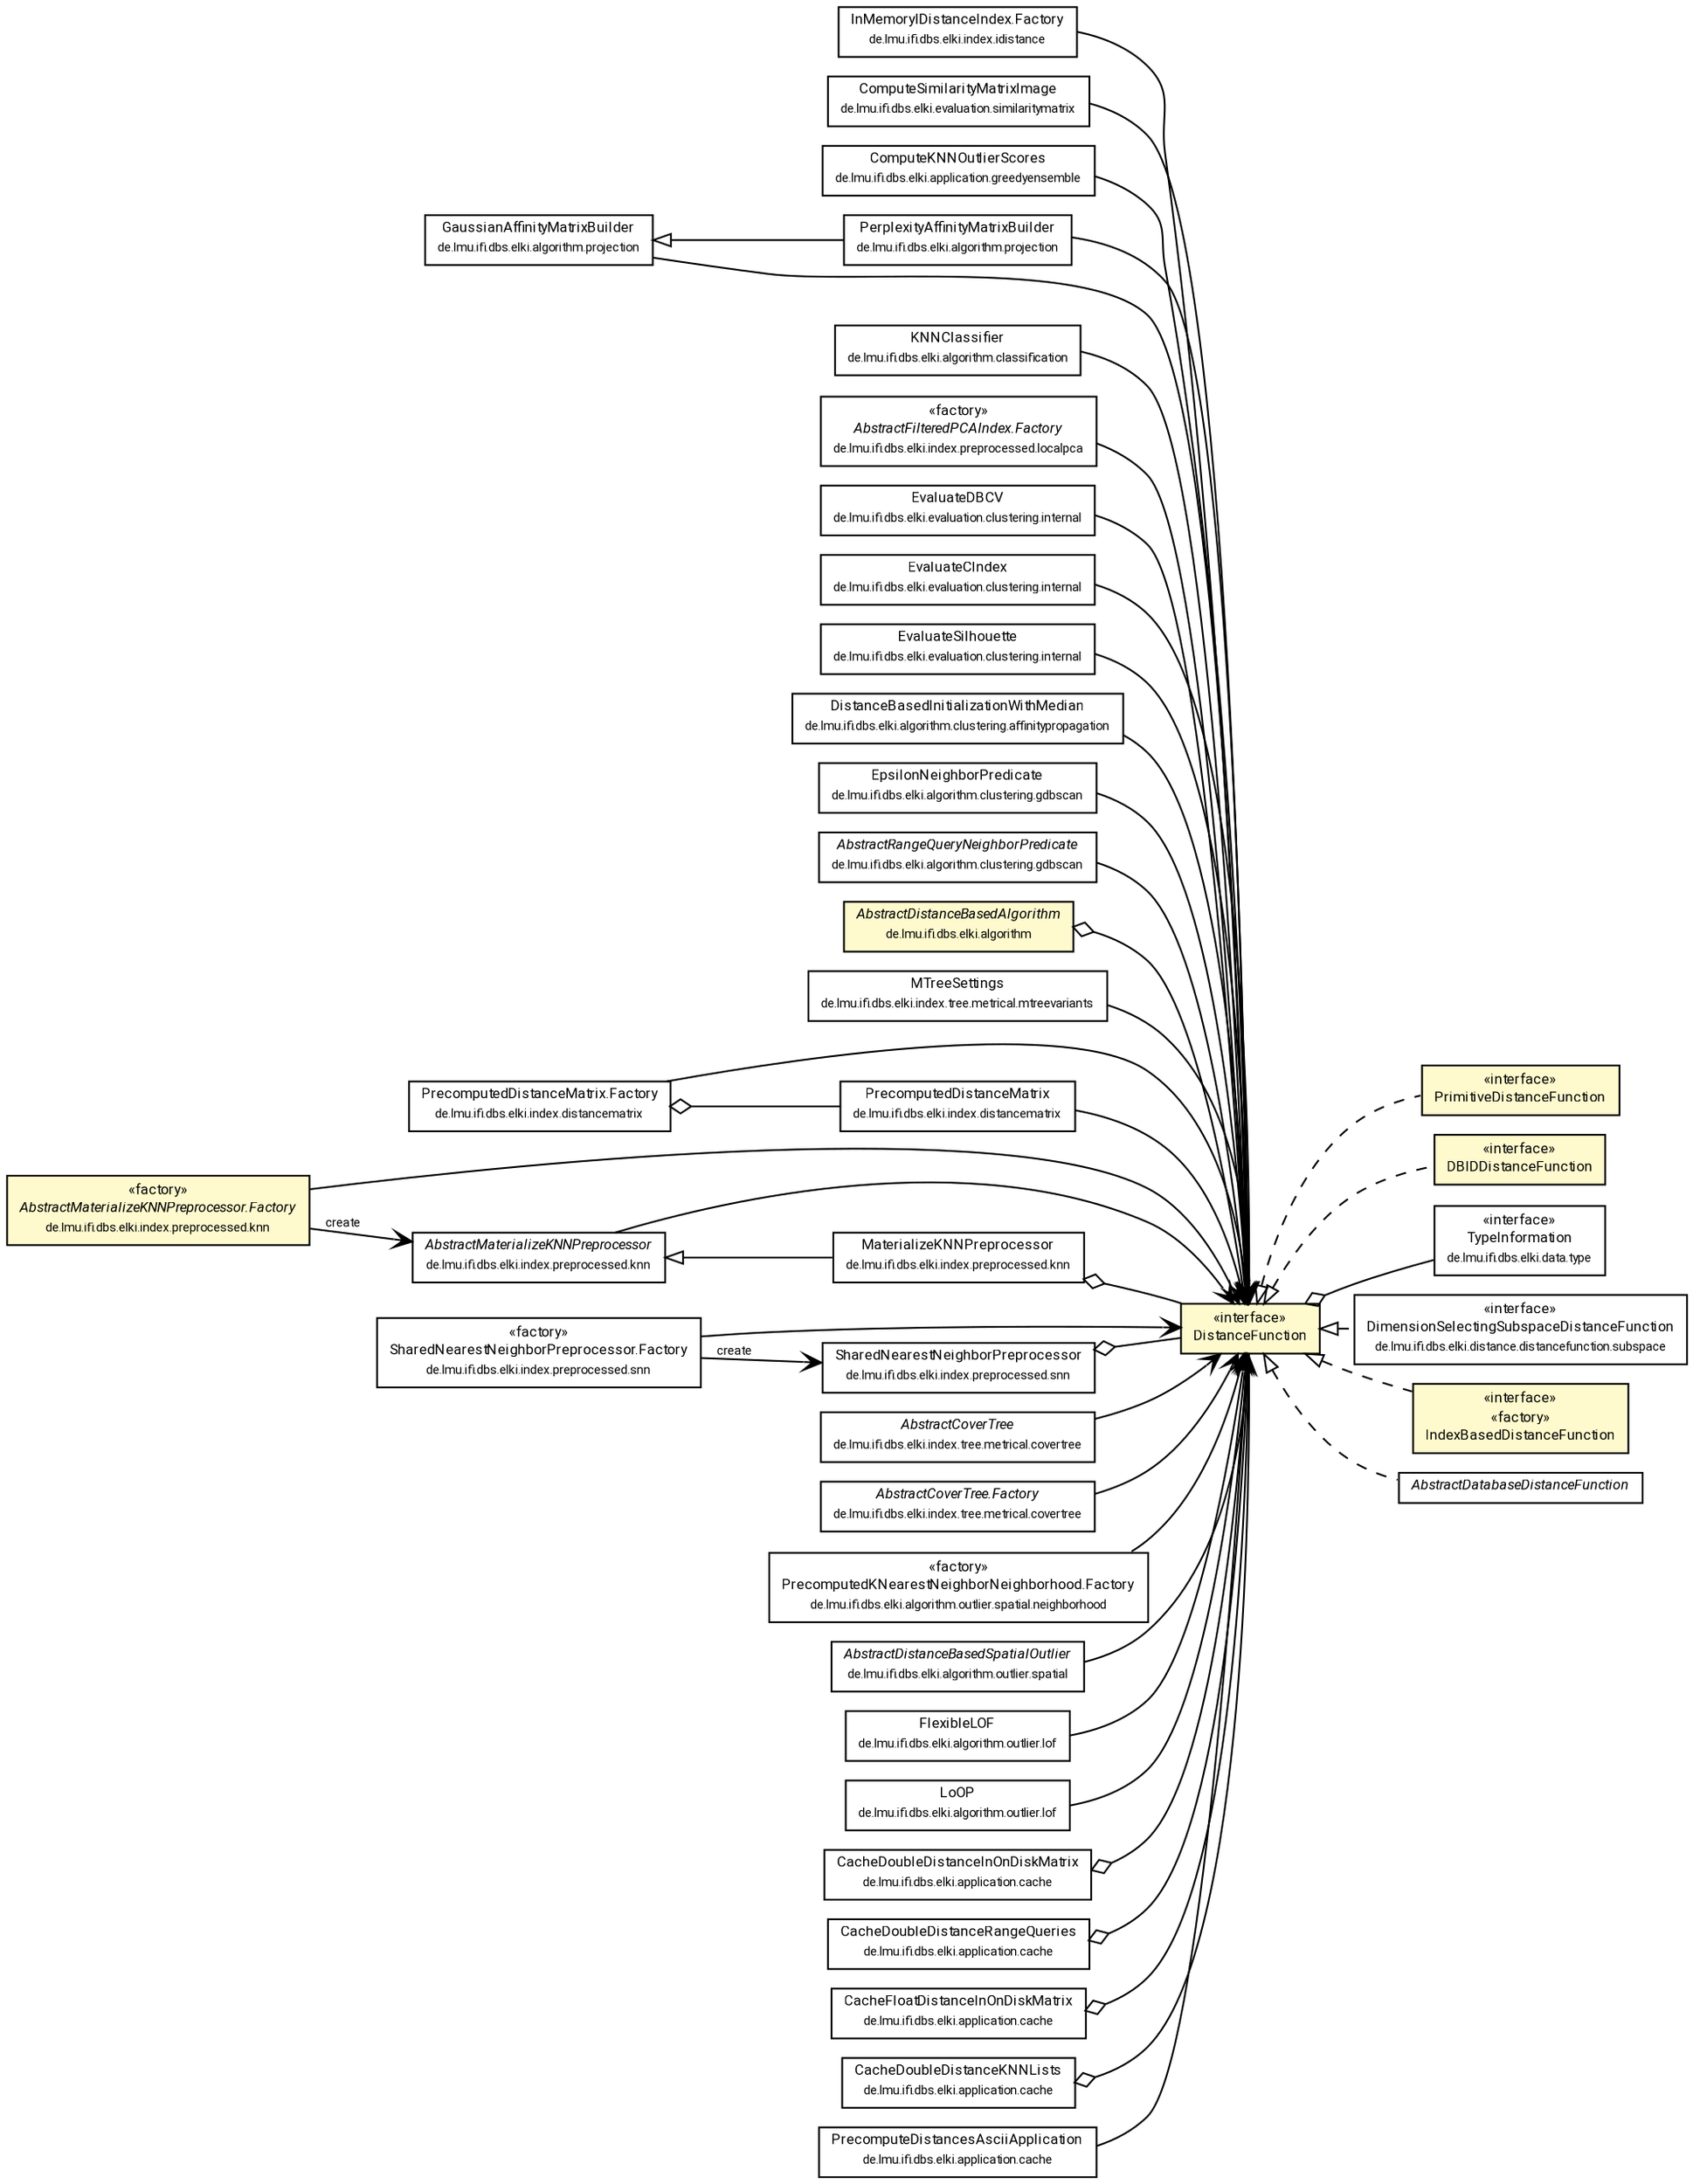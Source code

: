 #!/usr/local/bin/dot
#
# Class diagram 
# Generated by UMLGraph version R5_7_2-60-g0e99a6 (http://www.spinellis.gr/umlgraph/)
#

digraph G {
	graph [fontnames="svg"]
	edge [fontname="Roboto",fontsize=7,labelfontname="Roboto",labelfontsize=7,color="black"];
	node [fontname="Roboto",fontcolor="black",fontsize=8,shape=plaintext,margin=0,width=0,height=0];
	nodesep=0.15;
	ranksep=0.25;
	rankdir=LR;
	// de.lmu.ifi.dbs.elki.index.idistance.InMemoryIDistanceIndex.Factory<V>
	c3391646 [label=<<table title="de.lmu.ifi.dbs.elki.index.idistance.InMemoryIDistanceIndex.Factory" border="0" cellborder="1" cellspacing="0" cellpadding="2" href="../../index/idistance/InMemoryIDistanceIndex.Factory.html" target="_parent">
		<tr><td><table border="0" cellspacing="0" cellpadding="1">
		<tr><td align="center" balign="center"> <font face="Roboto">InMemoryIDistanceIndex.Factory</font> </td></tr>
		<tr><td align="center" balign="center"> <font face="Roboto" point-size="7.0">de.lmu.ifi.dbs.elki.index.idistance</font> </td></tr>
		</table></td></tr>
		</table>>, URL="../../index/idistance/InMemoryIDistanceIndex.Factory.html"];
	// de.lmu.ifi.dbs.elki.evaluation.similaritymatrix.ComputeSimilarityMatrixImage<O>
	c3391712 [label=<<table title="de.lmu.ifi.dbs.elki.evaluation.similaritymatrix.ComputeSimilarityMatrixImage" border="0" cellborder="1" cellspacing="0" cellpadding="2" href="../../evaluation/similaritymatrix/ComputeSimilarityMatrixImage.html" target="_parent">
		<tr><td><table border="0" cellspacing="0" cellpadding="1">
		<tr><td align="center" balign="center"> <font face="Roboto">ComputeSimilarityMatrixImage</font> </td></tr>
		<tr><td align="center" balign="center"> <font face="Roboto" point-size="7.0">de.lmu.ifi.dbs.elki.evaluation.similaritymatrix</font> </td></tr>
		</table></td></tr>
		</table>>, URL="../../evaluation/similaritymatrix/ComputeSimilarityMatrixImage.html"];
	// de.lmu.ifi.dbs.elki.application.greedyensemble.ComputeKNNOutlierScores<O extends de.lmu.ifi.dbs.elki.data.NumberVector>
	c3391726 [label=<<table title="de.lmu.ifi.dbs.elki.application.greedyensemble.ComputeKNNOutlierScores" border="0" cellborder="1" cellspacing="0" cellpadding="2" href="../../application/greedyensemble/ComputeKNNOutlierScores.html" target="_parent">
		<tr><td><table border="0" cellspacing="0" cellpadding="1">
		<tr><td align="center" balign="center"> <font face="Roboto">ComputeKNNOutlierScores</font> </td></tr>
		<tr><td align="center" balign="center"> <font face="Roboto" point-size="7.0">de.lmu.ifi.dbs.elki.application.greedyensemble</font> </td></tr>
		</table></td></tr>
		</table>>, URL="../../application/greedyensemble/ComputeKNNOutlierScores.html"];
	// de.lmu.ifi.dbs.elki.algorithm.projection.GaussianAffinityMatrixBuilder<O>
	c3391740 [label=<<table title="de.lmu.ifi.dbs.elki.algorithm.projection.GaussianAffinityMatrixBuilder" border="0" cellborder="1" cellspacing="0" cellpadding="2" href="../../algorithm/projection/GaussianAffinityMatrixBuilder.html" target="_parent">
		<tr><td><table border="0" cellspacing="0" cellpadding="1">
		<tr><td align="center" balign="center"> <font face="Roboto">GaussianAffinityMatrixBuilder</font> </td></tr>
		<tr><td align="center" balign="center"> <font face="Roboto" point-size="7.0">de.lmu.ifi.dbs.elki.algorithm.projection</font> </td></tr>
		</table></td></tr>
		</table>>, URL="../../algorithm/projection/GaussianAffinityMatrixBuilder.html"];
	// de.lmu.ifi.dbs.elki.algorithm.projection.PerplexityAffinityMatrixBuilder<O>
	c3391747 [label=<<table title="de.lmu.ifi.dbs.elki.algorithm.projection.PerplexityAffinityMatrixBuilder" border="0" cellborder="1" cellspacing="0" cellpadding="2" href="../../algorithm/projection/PerplexityAffinityMatrixBuilder.html" target="_parent">
		<tr><td><table border="0" cellspacing="0" cellpadding="1">
		<tr><td align="center" balign="center"> <font face="Roboto">PerplexityAffinityMatrixBuilder</font> </td></tr>
		<tr><td align="center" balign="center"> <font face="Roboto" point-size="7.0">de.lmu.ifi.dbs.elki.algorithm.projection</font> </td></tr>
		</table></td></tr>
		</table>>, URL="../../algorithm/projection/PerplexityAffinityMatrixBuilder.html"];
	// de.lmu.ifi.dbs.elki.algorithm.classification.KNNClassifier<O>
	c3392138 [label=<<table title="de.lmu.ifi.dbs.elki.algorithm.classification.KNNClassifier" border="0" cellborder="1" cellspacing="0" cellpadding="2" href="../../algorithm/classification/KNNClassifier.html" target="_parent">
		<tr><td><table border="0" cellspacing="0" cellpadding="1">
		<tr><td align="center" balign="center"> <font face="Roboto">KNNClassifier</font> </td></tr>
		<tr><td align="center" balign="center"> <font face="Roboto" point-size="7.0">de.lmu.ifi.dbs.elki.algorithm.classification</font> </td></tr>
		</table></td></tr>
		</table>>, URL="../../algorithm/classification/KNNClassifier.html"];
	// de.lmu.ifi.dbs.elki.index.preprocessed.localpca.AbstractFilteredPCAIndex.Factory<NV extends de.lmu.ifi.dbs.elki.data.NumberVector>
	c3392143 [label=<<table title="de.lmu.ifi.dbs.elki.index.preprocessed.localpca.AbstractFilteredPCAIndex.Factory" border="0" cellborder="1" cellspacing="0" cellpadding="2" href="../../index/preprocessed/localpca/AbstractFilteredPCAIndex.Factory.html" target="_parent">
		<tr><td><table border="0" cellspacing="0" cellpadding="1">
		<tr><td align="center" balign="center"> &#171;factory&#187; </td></tr>
		<tr><td align="center" balign="center"> <font face="Roboto"><i>AbstractFilteredPCAIndex.Factory</i></font> </td></tr>
		<tr><td align="center" balign="center"> <font face="Roboto" point-size="7.0">de.lmu.ifi.dbs.elki.index.preprocessed.localpca</font> </td></tr>
		</table></td></tr>
		</table>>, URL="../../index/preprocessed/localpca/AbstractFilteredPCAIndex.Factory.html"];
	// de.lmu.ifi.dbs.elki.evaluation.clustering.internal.EvaluateDBCV<O>
	c3392188 [label=<<table title="de.lmu.ifi.dbs.elki.evaluation.clustering.internal.EvaluateDBCV" border="0" cellborder="1" cellspacing="0" cellpadding="2" href="../../evaluation/clustering/internal/EvaluateDBCV.html" target="_parent">
		<tr><td><table border="0" cellspacing="0" cellpadding="1">
		<tr><td align="center" balign="center"> <font face="Roboto">EvaluateDBCV</font> </td></tr>
		<tr><td align="center" balign="center"> <font face="Roboto" point-size="7.0">de.lmu.ifi.dbs.elki.evaluation.clustering.internal</font> </td></tr>
		</table></td></tr>
		</table>>, URL="../../evaluation/clustering/internal/EvaluateDBCV.html"];
	// de.lmu.ifi.dbs.elki.evaluation.clustering.internal.EvaluateCIndex<O>
	c3392192 [label=<<table title="de.lmu.ifi.dbs.elki.evaluation.clustering.internal.EvaluateCIndex" border="0" cellborder="1" cellspacing="0" cellpadding="2" href="../../evaluation/clustering/internal/EvaluateCIndex.html" target="_parent">
		<tr><td><table border="0" cellspacing="0" cellpadding="1">
		<tr><td align="center" balign="center"> <font face="Roboto">EvaluateCIndex</font> </td></tr>
		<tr><td align="center" balign="center"> <font face="Roboto" point-size="7.0">de.lmu.ifi.dbs.elki.evaluation.clustering.internal</font> </td></tr>
		</table></td></tr>
		</table>>, URL="../../evaluation/clustering/internal/EvaluateCIndex.html"];
	// de.lmu.ifi.dbs.elki.evaluation.clustering.internal.EvaluateSilhouette<O>
	c3392201 [label=<<table title="de.lmu.ifi.dbs.elki.evaluation.clustering.internal.EvaluateSilhouette" border="0" cellborder="1" cellspacing="0" cellpadding="2" href="../../evaluation/clustering/internal/EvaluateSilhouette.html" target="_parent">
		<tr><td><table border="0" cellspacing="0" cellpadding="1">
		<tr><td align="center" balign="center"> <font face="Roboto">EvaluateSilhouette</font> </td></tr>
		<tr><td align="center" balign="center"> <font face="Roboto" point-size="7.0">de.lmu.ifi.dbs.elki.evaluation.clustering.internal</font> </td></tr>
		</table></td></tr>
		</table>>, URL="../../evaluation/clustering/internal/EvaluateSilhouette.html"];
	// de.lmu.ifi.dbs.elki.algorithm.clustering.affinitypropagation.DistanceBasedInitializationWithMedian<O>
	c3392260 [label=<<table title="de.lmu.ifi.dbs.elki.algorithm.clustering.affinitypropagation.DistanceBasedInitializationWithMedian" border="0" cellborder="1" cellspacing="0" cellpadding="2" href="../../algorithm/clustering/affinitypropagation/DistanceBasedInitializationWithMedian.html" target="_parent">
		<tr><td><table border="0" cellspacing="0" cellpadding="1">
		<tr><td align="center" balign="center"> <font face="Roboto">DistanceBasedInitializationWithMedian</font> </td></tr>
		<tr><td align="center" balign="center"> <font face="Roboto" point-size="7.0">de.lmu.ifi.dbs.elki.algorithm.clustering.affinitypropagation</font> </td></tr>
		</table></td></tr>
		</table>>, URL="../../algorithm/clustering/affinitypropagation/DistanceBasedInitializationWithMedian.html"];
	// de.lmu.ifi.dbs.elki.algorithm.clustering.gdbscan.EpsilonNeighborPredicate<O>
	c3392573 [label=<<table title="de.lmu.ifi.dbs.elki.algorithm.clustering.gdbscan.EpsilonNeighborPredicate" border="0" cellborder="1" cellspacing="0" cellpadding="2" href="../../algorithm/clustering/gdbscan/EpsilonNeighborPredicate.html" target="_parent">
		<tr><td><table border="0" cellspacing="0" cellpadding="1">
		<tr><td align="center" balign="center"> <font face="Roboto">EpsilonNeighborPredicate</font> </td></tr>
		<tr><td align="center" balign="center"> <font face="Roboto" point-size="7.0">de.lmu.ifi.dbs.elki.algorithm.clustering.gdbscan</font> </td></tr>
		</table></td></tr>
		</table>>, URL="../../algorithm/clustering/gdbscan/EpsilonNeighborPredicate.html"];
	// de.lmu.ifi.dbs.elki.algorithm.clustering.gdbscan.AbstractRangeQueryNeighborPredicate<O, M, N>
	c3392614 [label=<<table title="de.lmu.ifi.dbs.elki.algorithm.clustering.gdbscan.AbstractRangeQueryNeighborPredicate" border="0" cellborder="1" cellspacing="0" cellpadding="2" href="../../algorithm/clustering/gdbscan/AbstractRangeQueryNeighborPredicate.html" target="_parent">
		<tr><td><table border="0" cellspacing="0" cellpadding="1">
		<tr><td align="center" balign="center"> <font face="Roboto"><i>AbstractRangeQueryNeighborPredicate</i></font> </td></tr>
		<tr><td align="center" balign="center"> <font face="Roboto" point-size="7.0">de.lmu.ifi.dbs.elki.algorithm.clustering.gdbscan</font> </td></tr>
		</table></td></tr>
		</table>>, URL="../../algorithm/clustering/gdbscan/AbstractRangeQueryNeighborPredicate.html"];
	// de.lmu.ifi.dbs.elki.algorithm.AbstractDistanceBasedAlgorithm<O, R extends de.lmu.ifi.dbs.elki.result.Result>
	c3392727 [label=<<table title="de.lmu.ifi.dbs.elki.algorithm.AbstractDistanceBasedAlgorithm" border="0" cellborder="1" cellspacing="0" cellpadding="2" bgcolor="LemonChiffon" href="../../algorithm/AbstractDistanceBasedAlgorithm.html" target="_parent">
		<tr><td><table border="0" cellspacing="0" cellpadding="1">
		<tr><td align="center" balign="center"> <font face="Roboto"><i>AbstractDistanceBasedAlgorithm</i></font> </td></tr>
		<tr><td align="center" balign="center"> <font face="Roboto" point-size="7.0">de.lmu.ifi.dbs.elki.algorithm</font> </td></tr>
		</table></td></tr>
		</table>>, URL="../../algorithm/AbstractDistanceBasedAlgorithm.html"];
	// de.lmu.ifi.dbs.elki.distance.distancefunction.DistanceFunction<O>
	c3392740 [label=<<table title="de.lmu.ifi.dbs.elki.distance.distancefunction.DistanceFunction" border="0" cellborder="1" cellspacing="0" cellpadding="2" bgcolor="lemonChiffon" href="DistanceFunction.html" target="_parent">
		<tr><td><table border="0" cellspacing="0" cellpadding="1">
		<tr><td align="center" balign="center"> &#171;interface&#187; </td></tr>
		<tr><td align="center" balign="center"> <font face="Roboto">DistanceFunction</font> </td></tr>
		</table></td></tr>
		</table>>, URL="DistanceFunction.html"];
	// de.lmu.ifi.dbs.elki.distance.distancefunction.PrimitiveDistanceFunction<O>
	c3392741 [label=<<table title="de.lmu.ifi.dbs.elki.distance.distancefunction.PrimitiveDistanceFunction" border="0" cellborder="1" cellspacing="0" cellpadding="2" bgcolor="LemonChiffon" href="PrimitiveDistanceFunction.html" target="_parent">
		<tr><td><table border="0" cellspacing="0" cellpadding="1">
		<tr><td align="center" balign="center"> &#171;interface&#187; </td></tr>
		<tr><td align="center" balign="center"> <font face="Roboto">PrimitiveDistanceFunction</font> </td></tr>
		</table></td></tr>
		</table>>, URL="PrimitiveDistanceFunction.html"];
	// de.lmu.ifi.dbs.elki.distance.distancefunction.DBIDDistanceFunction
	c3392744 [label=<<table title="de.lmu.ifi.dbs.elki.distance.distancefunction.DBIDDistanceFunction" border="0" cellborder="1" cellspacing="0" cellpadding="2" bgcolor="LemonChiffon" href="DBIDDistanceFunction.html" target="_parent">
		<tr><td><table border="0" cellspacing="0" cellpadding="1">
		<tr><td align="center" balign="center"> &#171;interface&#187; </td></tr>
		<tr><td align="center" balign="center"> <font face="Roboto">DBIDDistanceFunction</font> </td></tr>
		</table></td></tr>
		</table>>, URL="DBIDDistanceFunction.html"];
	// de.lmu.ifi.dbs.elki.data.type.TypeInformation
	c3392800 [label=<<table title="de.lmu.ifi.dbs.elki.data.type.TypeInformation" border="0" cellborder="1" cellspacing="0" cellpadding="2" href="../../data/type/TypeInformation.html" target="_parent">
		<tr><td><table border="0" cellspacing="0" cellpadding="1">
		<tr><td align="center" balign="center"> &#171;interface&#187; </td></tr>
		<tr><td align="center" balign="center"> <font face="Roboto">TypeInformation</font> </td></tr>
		<tr><td align="center" balign="center"> <font face="Roboto" point-size="7.0">de.lmu.ifi.dbs.elki.data.type</font> </td></tr>
		</table></td></tr>
		</table>>, URL="../../data/type/TypeInformation.html"];
	// de.lmu.ifi.dbs.elki.distance.distancefunction.subspace.DimensionSelectingSubspaceDistanceFunction<O>
	c3393154 [label=<<table title="de.lmu.ifi.dbs.elki.distance.distancefunction.subspace.DimensionSelectingSubspaceDistanceFunction" border="0" cellborder="1" cellspacing="0" cellpadding="2" href="subspace/DimensionSelectingSubspaceDistanceFunction.html" target="_parent">
		<tr><td><table border="0" cellspacing="0" cellpadding="1">
		<tr><td align="center" balign="center"> &#171;interface&#187; </td></tr>
		<tr><td align="center" balign="center"> <font face="Roboto">DimensionSelectingSubspaceDistanceFunction</font> </td></tr>
		<tr><td align="center" balign="center"> <font face="Roboto" point-size="7.0">de.lmu.ifi.dbs.elki.distance.distancefunction.subspace</font> </td></tr>
		</table></td></tr>
		</table>>, URL="subspace/DimensionSelectingSubspaceDistanceFunction.html"];
	// de.lmu.ifi.dbs.elki.distance.distancefunction.IndexBasedDistanceFunction<O>
	c3393801 [label=<<table title="de.lmu.ifi.dbs.elki.distance.distancefunction.IndexBasedDistanceFunction" border="0" cellborder="1" cellspacing="0" cellpadding="2" bgcolor="LemonChiffon" href="IndexBasedDistanceFunction.html" target="_parent">
		<tr><td><table border="0" cellspacing="0" cellpadding="1">
		<tr><td align="center" balign="center"> &#171;interface&#187; </td></tr>
		<tr><td align="center" balign="center"> &#171;factory&#187; </td></tr>
		<tr><td align="center" balign="center"> <font face="Roboto">IndexBasedDistanceFunction</font> </td></tr>
		</table></td></tr>
		</table>>, URL="IndexBasedDistanceFunction.html"];
	// de.lmu.ifi.dbs.elki.distance.distancefunction.AbstractDatabaseDistanceFunction<O>
	c3393806 [label=<<table title="de.lmu.ifi.dbs.elki.distance.distancefunction.AbstractDatabaseDistanceFunction" border="0" cellborder="1" cellspacing="0" cellpadding="2" href="AbstractDatabaseDistanceFunction.html" target="_parent">
		<tr><td><table border="0" cellspacing="0" cellpadding="1">
		<tr><td align="center" balign="center"> <font face="Roboto"><i>AbstractDatabaseDistanceFunction</i></font> </td></tr>
		</table></td></tr>
		</table>>, URL="AbstractDatabaseDistanceFunction.html"];
	// de.lmu.ifi.dbs.elki.index.tree.metrical.mtreevariants.MTreeSettings<O, N extends de.lmu.ifi.dbs.elki.index.tree.metrical.mtreevariants.AbstractMTreeNode<O, N, E>, E extends de.lmu.ifi.dbs.elki.index.tree.metrical.mtreevariants.MTreeEntry>
	c3394082 [label=<<table title="de.lmu.ifi.dbs.elki.index.tree.metrical.mtreevariants.MTreeSettings" border="0" cellborder="1" cellspacing="0" cellpadding="2" href="../../index/tree/metrical/mtreevariants/MTreeSettings.html" target="_parent">
		<tr><td><table border="0" cellspacing="0" cellpadding="1">
		<tr><td align="center" balign="center"> <font face="Roboto">MTreeSettings</font> </td></tr>
		<tr><td align="center" balign="center"> <font face="Roboto" point-size="7.0">de.lmu.ifi.dbs.elki.index.tree.metrical.mtreevariants</font> </td></tr>
		</table></td></tr>
		</table>>, URL="../../index/tree/metrical/mtreevariants/MTreeSettings.html"];
	// de.lmu.ifi.dbs.elki.index.distancematrix.PrecomputedDistanceMatrix<O>
	c3394086 [label=<<table title="de.lmu.ifi.dbs.elki.index.distancematrix.PrecomputedDistanceMatrix" border="0" cellborder="1" cellspacing="0" cellpadding="2" href="../../index/distancematrix/PrecomputedDistanceMatrix.html" target="_parent">
		<tr><td><table border="0" cellspacing="0" cellpadding="1">
		<tr><td align="center" balign="center"> <font face="Roboto">PrecomputedDistanceMatrix</font> </td></tr>
		<tr><td align="center" balign="center"> <font face="Roboto" point-size="7.0">de.lmu.ifi.dbs.elki.index.distancematrix</font> </td></tr>
		</table></td></tr>
		</table>>, URL="../../index/distancematrix/PrecomputedDistanceMatrix.html"];
	// de.lmu.ifi.dbs.elki.index.distancematrix.PrecomputedDistanceMatrix.Factory<O>
	c3394090 [label=<<table title="de.lmu.ifi.dbs.elki.index.distancematrix.PrecomputedDistanceMatrix.Factory" border="0" cellborder="1" cellspacing="0" cellpadding="2" href="../../index/distancematrix/PrecomputedDistanceMatrix.Factory.html" target="_parent">
		<tr><td><table border="0" cellspacing="0" cellpadding="1">
		<tr><td align="center" balign="center"> <font face="Roboto">PrecomputedDistanceMatrix.Factory</font> </td></tr>
		<tr><td align="center" balign="center"> <font face="Roboto" point-size="7.0">de.lmu.ifi.dbs.elki.index.distancematrix</font> </td></tr>
		</table></td></tr>
		</table>>, URL="../../index/distancematrix/PrecomputedDistanceMatrix.Factory.html"];
	// de.lmu.ifi.dbs.elki.index.preprocessed.knn.MaterializeKNNPreprocessor<O>
	c3394104 [label=<<table title="de.lmu.ifi.dbs.elki.index.preprocessed.knn.MaterializeKNNPreprocessor" border="0" cellborder="1" cellspacing="0" cellpadding="2" href="../../index/preprocessed/knn/MaterializeKNNPreprocessor.html" target="_parent">
		<tr><td><table border="0" cellspacing="0" cellpadding="1">
		<tr><td align="center" balign="center"> <font face="Roboto">MaterializeKNNPreprocessor</font> </td></tr>
		<tr><td align="center" balign="center"> <font face="Roboto" point-size="7.0">de.lmu.ifi.dbs.elki.index.preprocessed.knn</font> </td></tr>
		</table></td></tr>
		</table>>, URL="../../index/preprocessed/knn/MaterializeKNNPreprocessor.html"];
	// de.lmu.ifi.dbs.elki.index.preprocessed.knn.AbstractMaterializeKNNPreprocessor<O>
	c3394122 [label=<<table title="de.lmu.ifi.dbs.elki.index.preprocessed.knn.AbstractMaterializeKNNPreprocessor" border="0" cellborder="1" cellspacing="0" cellpadding="2" href="../../index/preprocessed/knn/AbstractMaterializeKNNPreprocessor.html" target="_parent">
		<tr><td><table border="0" cellspacing="0" cellpadding="1">
		<tr><td align="center" balign="center"> <font face="Roboto"><i>AbstractMaterializeKNNPreprocessor</i></font> </td></tr>
		<tr><td align="center" balign="center"> <font face="Roboto" point-size="7.0">de.lmu.ifi.dbs.elki.index.preprocessed.knn</font> </td></tr>
		</table></td></tr>
		</table>>, URL="../../index/preprocessed/knn/AbstractMaterializeKNNPreprocessor.html"];
	// de.lmu.ifi.dbs.elki.index.preprocessed.knn.AbstractMaterializeKNNPreprocessor.Factory<O>
	c3394123 [label=<<table title="de.lmu.ifi.dbs.elki.index.preprocessed.knn.AbstractMaterializeKNNPreprocessor.Factory" border="0" cellborder="1" cellspacing="0" cellpadding="2" bgcolor="LemonChiffon" href="../../index/preprocessed/knn/AbstractMaterializeKNNPreprocessor.Factory.html" target="_parent">
		<tr><td><table border="0" cellspacing="0" cellpadding="1">
		<tr><td align="center" balign="center"> &#171;factory&#187; </td></tr>
		<tr><td align="center" balign="center"> <font face="Roboto"><i>AbstractMaterializeKNNPreprocessor.Factory</i></font> </td></tr>
		<tr><td align="center" balign="center"> <font face="Roboto" point-size="7.0">de.lmu.ifi.dbs.elki.index.preprocessed.knn</font> </td></tr>
		</table></td></tr>
		</table>>, URL="../../index/preprocessed/knn/AbstractMaterializeKNNPreprocessor.Factory.html"];
	// de.lmu.ifi.dbs.elki.index.preprocessed.snn.SharedNearestNeighborPreprocessor<O>
	c3394127 [label=<<table title="de.lmu.ifi.dbs.elki.index.preprocessed.snn.SharedNearestNeighborPreprocessor" border="0" cellborder="1" cellspacing="0" cellpadding="2" href="../../index/preprocessed/snn/SharedNearestNeighborPreprocessor.html" target="_parent">
		<tr><td><table border="0" cellspacing="0" cellpadding="1">
		<tr><td align="center" balign="center"> <font face="Roboto">SharedNearestNeighborPreprocessor</font> </td></tr>
		<tr><td align="center" balign="center"> <font face="Roboto" point-size="7.0">de.lmu.ifi.dbs.elki.index.preprocessed.snn</font> </td></tr>
		</table></td></tr>
		</table>>, URL="../../index/preprocessed/snn/SharedNearestNeighborPreprocessor.html"];
	// de.lmu.ifi.dbs.elki.index.preprocessed.snn.SharedNearestNeighborPreprocessor.Factory<O>
	c3394128 [label=<<table title="de.lmu.ifi.dbs.elki.index.preprocessed.snn.SharedNearestNeighborPreprocessor.Factory" border="0" cellborder="1" cellspacing="0" cellpadding="2" href="../../index/preprocessed/snn/SharedNearestNeighborPreprocessor.Factory.html" target="_parent">
		<tr><td><table border="0" cellspacing="0" cellpadding="1">
		<tr><td align="center" balign="center"> &#171;factory&#187; </td></tr>
		<tr><td align="center" balign="center"> <font face="Roboto">SharedNearestNeighborPreprocessor.Factory</font> </td></tr>
		<tr><td align="center" balign="center"> <font face="Roboto" point-size="7.0">de.lmu.ifi.dbs.elki.index.preprocessed.snn</font> </td></tr>
		</table></td></tr>
		</table>>, URL="../../index/preprocessed/snn/SharedNearestNeighborPreprocessor.Factory.html"];
	// de.lmu.ifi.dbs.elki.index.tree.metrical.covertree.AbstractCoverTree<O>
	c3394283 [label=<<table title="de.lmu.ifi.dbs.elki.index.tree.metrical.covertree.AbstractCoverTree" border="0" cellborder="1" cellspacing="0" cellpadding="2" href="../../index/tree/metrical/covertree/AbstractCoverTree.html" target="_parent">
		<tr><td><table border="0" cellspacing="0" cellpadding="1">
		<tr><td align="center" balign="center"> <font face="Roboto"><i>AbstractCoverTree</i></font> </td></tr>
		<tr><td align="center" balign="center"> <font face="Roboto" point-size="7.0">de.lmu.ifi.dbs.elki.index.tree.metrical.covertree</font> </td></tr>
		</table></td></tr>
		</table>>, URL="../../index/tree/metrical/covertree/AbstractCoverTree.html"];
	// de.lmu.ifi.dbs.elki.index.tree.metrical.covertree.AbstractCoverTree.Factory<O>
	c3394284 [label=<<table title="de.lmu.ifi.dbs.elki.index.tree.metrical.covertree.AbstractCoverTree.Factory" border="0" cellborder="1" cellspacing="0" cellpadding="2" href="../../index/tree/metrical/covertree/AbstractCoverTree.Factory.html" target="_parent">
		<tr><td><table border="0" cellspacing="0" cellpadding="1">
		<tr><td align="center" balign="center"> <font face="Roboto"><i>AbstractCoverTree.Factory</i></font> </td></tr>
		<tr><td align="center" balign="center"> <font face="Roboto" point-size="7.0">de.lmu.ifi.dbs.elki.index.tree.metrical.covertree</font> </td></tr>
		</table></td></tr>
		</table>>, URL="../../index/tree/metrical/covertree/AbstractCoverTree.Factory.html"];
	// de.lmu.ifi.dbs.elki.algorithm.outlier.spatial.neighborhood.PrecomputedKNearestNeighborNeighborhood.Factory<O>
	c3394568 [label=<<table title="de.lmu.ifi.dbs.elki.algorithm.outlier.spatial.neighborhood.PrecomputedKNearestNeighborNeighborhood.Factory" border="0" cellborder="1" cellspacing="0" cellpadding="2" href="../../algorithm/outlier/spatial/neighborhood/PrecomputedKNearestNeighborNeighborhood.Factory.html" target="_parent">
		<tr><td><table border="0" cellspacing="0" cellpadding="1">
		<tr><td align="center" balign="center"> &#171;factory&#187; </td></tr>
		<tr><td align="center" balign="center"> <font face="Roboto">PrecomputedKNearestNeighborNeighborhood.Factory</font> </td></tr>
		<tr><td align="center" balign="center"> <font face="Roboto" point-size="7.0">de.lmu.ifi.dbs.elki.algorithm.outlier.spatial.neighborhood</font> </td></tr>
		</table></td></tr>
		</table>>, URL="../../algorithm/outlier/spatial/neighborhood/PrecomputedKNearestNeighborNeighborhood.Factory.html"];
	// de.lmu.ifi.dbs.elki.algorithm.outlier.spatial.AbstractDistanceBasedSpatialOutlier<N, O>
	c3394596 [label=<<table title="de.lmu.ifi.dbs.elki.algorithm.outlier.spatial.AbstractDistanceBasedSpatialOutlier" border="0" cellborder="1" cellspacing="0" cellpadding="2" href="../../algorithm/outlier/spatial/AbstractDistanceBasedSpatialOutlier.html" target="_parent">
		<tr><td><table border="0" cellspacing="0" cellpadding="1">
		<tr><td align="center" balign="center"> <font face="Roboto"><i>AbstractDistanceBasedSpatialOutlier</i></font> </td></tr>
		<tr><td align="center" balign="center"> <font face="Roboto" point-size="7.0">de.lmu.ifi.dbs.elki.algorithm.outlier.spatial</font> </td></tr>
		</table></td></tr>
		</table>>, URL="../../algorithm/outlier/spatial/AbstractDistanceBasedSpatialOutlier.html"];
	// de.lmu.ifi.dbs.elki.algorithm.outlier.lof.FlexibleLOF<O>
	c3394712 [label=<<table title="de.lmu.ifi.dbs.elki.algorithm.outlier.lof.FlexibleLOF" border="0" cellborder="1" cellspacing="0" cellpadding="2" href="../../algorithm/outlier/lof/FlexibleLOF.html" target="_parent">
		<tr><td><table border="0" cellspacing="0" cellpadding="1">
		<tr><td align="center" balign="center"> <font face="Roboto">FlexibleLOF</font> </td></tr>
		<tr><td align="center" balign="center"> <font face="Roboto" point-size="7.0">de.lmu.ifi.dbs.elki.algorithm.outlier.lof</font> </td></tr>
		</table></td></tr>
		</table>>, URL="../../algorithm/outlier/lof/FlexibleLOF.html"];
	// de.lmu.ifi.dbs.elki.algorithm.outlier.lof.LoOP<O>
	c3394717 [label=<<table title="de.lmu.ifi.dbs.elki.algorithm.outlier.lof.LoOP" border="0" cellborder="1" cellspacing="0" cellpadding="2" href="../../algorithm/outlier/lof/LoOP.html" target="_parent">
		<tr><td><table border="0" cellspacing="0" cellpadding="1">
		<tr><td align="center" balign="center"> <font face="Roboto">LoOP</font> </td></tr>
		<tr><td align="center" balign="center"> <font face="Roboto" point-size="7.0">de.lmu.ifi.dbs.elki.algorithm.outlier.lof</font> </td></tr>
		</table></td></tr>
		</table>>, URL="../../algorithm/outlier/lof/LoOP.html"];
	// de.lmu.ifi.dbs.elki.application.cache.CacheDoubleDistanceInOnDiskMatrix<O>
	c3394756 [label=<<table title="de.lmu.ifi.dbs.elki.application.cache.CacheDoubleDistanceInOnDiskMatrix" border="0" cellborder="1" cellspacing="0" cellpadding="2" href="../../application/cache/CacheDoubleDistanceInOnDiskMatrix.html" target="_parent">
		<tr><td><table border="0" cellspacing="0" cellpadding="1">
		<tr><td align="center" balign="center"> <font face="Roboto">CacheDoubleDistanceInOnDiskMatrix</font> </td></tr>
		<tr><td align="center" balign="center"> <font face="Roboto" point-size="7.0">de.lmu.ifi.dbs.elki.application.cache</font> </td></tr>
		</table></td></tr>
		</table>>, URL="../../application/cache/CacheDoubleDistanceInOnDiskMatrix.html"];
	// de.lmu.ifi.dbs.elki.application.cache.CacheDoubleDistanceRangeQueries<O>
	c3394758 [label=<<table title="de.lmu.ifi.dbs.elki.application.cache.CacheDoubleDistanceRangeQueries" border="0" cellborder="1" cellspacing="0" cellpadding="2" href="../../application/cache/CacheDoubleDistanceRangeQueries.html" target="_parent">
		<tr><td><table border="0" cellspacing="0" cellpadding="1">
		<tr><td align="center" balign="center"> <font face="Roboto">CacheDoubleDistanceRangeQueries</font> </td></tr>
		<tr><td align="center" balign="center"> <font face="Roboto" point-size="7.0">de.lmu.ifi.dbs.elki.application.cache</font> </td></tr>
		</table></td></tr>
		</table>>, URL="../../application/cache/CacheDoubleDistanceRangeQueries.html"];
	// de.lmu.ifi.dbs.elki.application.cache.CacheFloatDistanceInOnDiskMatrix<O>
	c3394760 [label=<<table title="de.lmu.ifi.dbs.elki.application.cache.CacheFloatDistanceInOnDiskMatrix" border="0" cellborder="1" cellspacing="0" cellpadding="2" href="../../application/cache/CacheFloatDistanceInOnDiskMatrix.html" target="_parent">
		<tr><td><table border="0" cellspacing="0" cellpadding="1">
		<tr><td align="center" balign="center"> <font face="Roboto">CacheFloatDistanceInOnDiskMatrix</font> </td></tr>
		<tr><td align="center" balign="center"> <font face="Roboto" point-size="7.0">de.lmu.ifi.dbs.elki.application.cache</font> </td></tr>
		</table></td></tr>
		</table>>, URL="../../application/cache/CacheFloatDistanceInOnDiskMatrix.html"];
	// de.lmu.ifi.dbs.elki.application.cache.CacheDoubleDistanceKNNLists<O>
	c3394762 [label=<<table title="de.lmu.ifi.dbs.elki.application.cache.CacheDoubleDistanceKNNLists" border="0" cellborder="1" cellspacing="0" cellpadding="2" href="../../application/cache/CacheDoubleDistanceKNNLists.html" target="_parent">
		<tr><td><table border="0" cellspacing="0" cellpadding="1">
		<tr><td align="center" balign="center"> <font face="Roboto">CacheDoubleDistanceKNNLists</font> </td></tr>
		<tr><td align="center" balign="center"> <font face="Roboto" point-size="7.0">de.lmu.ifi.dbs.elki.application.cache</font> </td></tr>
		</table></td></tr>
		</table>>, URL="../../application/cache/CacheDoubleDistanceKNNLists.html"];
	// de.lmu.ifi.dbs.elki.application.cache.PrecomputeDistancesAsciiApplication<O>
	c3394764 [label=<<table title="de.lmu.ifi.dbs.elki.application.cache.PrecomputeDistancesAsciiApplication" border="0" cellborder="1" cellspacing="0" cellpadding="2" href="../../application/cache/PrecomputeDistancesAsciiApplication.html" target="_parent">
		<tr><td><table border="0" cellspacing="0" cellpadding="1">
		<tr><td align="center" balign="center"> <font face="Roboto">PrecomputeDistancesAsciiApplication</font> </td></tr>
		<tr><td align="center" balign="center"> <font face="Roboto" point-size="7.0">de.lmu.ifi.dbs.elki.application.cache</font> </td></tr>
		</table></td></tr>
		</table>>, URL="../../application/cache/PrecomputeDistancesAsciiApplication.html"];
	// de.lmu.ifi.dbs.elki.algorithm.projection.PerplexityAffinityMatrixBuilder<O> extends de.lmu.ifi.dbs.elki.algorithm.projection.GaussianAffinityMatrixBuilder<O>
	c3391740 -> c3391747 [arrowtail=empty,dir=back,weight=10];
	// de.lmu.ifi.dbs.elki.algorithm.AbstractDistanceBasedAlgorithm<O, R extends de.lmu.ifi.dbs.elki.result.Result> has de.lmu.ifi.dbs.elki.distance.distancefunction.DistanceFunction<O>
	c3392727 -> c3392740 [arrowhead=none,arrowtail=ediamond,dir=back,weight=4];
	// de.lmu.ifi.dbs.elki.distance.distancefunction.DistanceFunction<O> has de.lmu.ifi.dbs.elki.data.type.TypeInformation
	c3392740 -> c3392800 [arrowhead=none,arrowtail=ediamond,dir=back,weight=4];
	// de.lmu.ifi.dbs.elki.distance.distancefunction.PrimitiveDistanceFunction<O> implements de.lmu.ifi.dbs.elki.distance.distancefunction.DistanceFunction<O>
	c3392740 -> c3392741 [arrowtail=empty,style=dashed,dir=back,weight=9];
	// de.lmu.ifi.dbs.elki.distance.distancefunction.DBIDDistanceFunction implements de.lmu.ifi.dbs.elki.distance.distancefunction.DistanceFunction<O>
	c3392740 -> c3392744 [arrowtail=empty,style=dashed,dir=back,weight=9];
	// de.lmu.ifi.dbs.elki.distance.distancefunction.subspace.DimensionSelectingSubspaceDistanceFunction<O> implements de.lmu.ifi.dbs.elki.distance.distancefunction.DistanceFunction<O>
	c3392740 -> c3393154 [arrowtail=empty,style=dashed,dir=back,weight=9];
	// de.lmu.ifi.dbs.elki.distance.distancefunction.IndexBasedDistanceFunction<O> implements de.lmu.ifi.dbs.elki.distance.distancefunction.DistanceFunction<O>
	c3392740 -> c3393801 [arrowtail=empty,style=dashed,dir=back,weight=9];
	// de.lmu.ifi.dbs.elki.distance.distancefunction.AbstractDatabaseDistanceFunction<O> implements de.lmu.ifi.dbs.elki.distance.distancefunction.DistanceFunction<O>
	c3392740 -> c3393806 [arrowtail=empty,style=dashed,dir=back,weight=9];
	// de.lmu.ifi.dbs.elki.index.distancematrix.PrecomputedDistanceMatrix.Factory<O> has de.lmu.ifi.dbs.elki.index.distancematrix.PrecomputedDistanceMatrix<O>
	c3394090 -> c3394086 [arrowhead=none,arrowtail=ediamond,dir=back,weight=4];
	// de.lmu.ifi.dbs.elki.index.preprocessed.knn.MaterializeKNNPreprocessor<O> extends de.lmu.ifi.dbs.elki.index.preprocessed.knn.AbstractMaterializeKNNPreprocessor<O>
	c3394122 -> c3394104 [arrowtail=empty,dir=back,weight=10];
	// de.lmu.ifi.dbs.elki.index.preprocessed.knn.MaterializeKNNPreprocessor<O> has de.lmu.ifi.dbs.elki.distance.distancefunction.DistanceFunction<O>
	c3394104 -> c3392740 [arrowhead=none,arrowtail=ediamond,dir=back,weight=4];
	// de.lmu.ifi.dbs.elki.index.preprocessed.knn.AbstractMaterializeKNNPreprocessor.Factory<O> navassoc de.lmu.ifi.dbs.elki.index.preprocessed.knn.AbstractMaterializeKNNPreprocessor<O>
	c3394123 -> c3394122 [arrowhead=open,weight=1,label="create"];
	// de.lmu.ifi.dbs.elki.index.preprocessed.snn.SharedNearestNeighborPreprocessor<O> has de.lmu.ifi.dbs.elki.distance.distancefunction.DistanceFunction<O>
	c3394127 -> c3392740 [arrowhead=none,arrowtail=ediamond,dir=back,weight=4];
	// de.lmu.ifi.dbs.elki.index.preprocessed.snn.SharedNearestNeighborPreprocessor.Factory<O> navassoc de.lmu.ifi.dbs.elki.index.preprocessed.snn.SharedNearestNeighborPreprocessor<O>
	c3394128 -> c3394127 [arrowhead=open,weight=1,label="create"];
	// de.lmu.ifi.dbs.elki.application.cache.CacheDoubleDistanceInOnDiskMatrix<O> has de.lmu.ifi.dbs.elki.distance.distancefunction.DistanceFunction<O>
	c3394756 -> c3392740 [arrowhead=none,arrowtail=ediamond,dir=back,weight=4];
	// de.lmu.ifi.dbs.elki.application.cache.CacheDoubleDistanceRangeQueries<O> has de.lmu.ifi.dbs.elki.distance.distancefunction.DistanceFunction<O>
	c3394758 -> c3392740 [arrowhead=none,arrowtail=ediamond,dir=back,weight=4];
	// de.lmu.ifi.dbs.elki.application.cache.CacheFloatDistanceInOnDiskMatrix<O> has de.lmu.ifi.dbs.elki.distance.distancefunction.DistanceFunction<O>
	c3394760 -> c3392740 [arrowhead=none,arrowtail=ediamond,dir=back,weight=4];
	// de.lmu.ifi.dbs.elki.application.cache.CacheDoubleDistanceKNNLists<O> has de.lmu.ifi.dbs.elki.distance.distancefunction.DistanceFunction<O>
	c3394762 -> c3392740 [arrowhead=none,arrowtail=ediamond,dir=back,weight=4];
	// de.lmu.ifi.dbs.elki.index.idistance.InMemoryIDistanceIndex.Factory<V> navassoc de.lmu.ifi.dbs.elki.distance.distancefunction.DistanceFunction<O>
	c3391646 -> c3392740 [arrowhead=open,weight=1];
	// de.lmu.ifi.dbs.elki.evaluation.similaritymatrix.ComputeSimilarityMatrixImage<O> navassoc de.lmu.ifi.dbs.elki.distance.distancefunction.DistanceFunction<O>
	c3391712 -> c3392740 [arrowhead=open,weight=1];
	// de.lmu.ifi.dbs.elki.application.greedyensemble.ComputeKNNOutlierScores<O extends de.lmu.ifi.dbs.elki.data.NumberVector> navassoc de.lmu.ifi.dbs.elki.distance.distancefunction.DistanceFunction<O>
	c3391726 -> c3392740 [arrowhead=open,weight=1];
	// de.lmu.ifi.dbs.elki.algorithm.projection.GaussianAffinityMatrixBuilder<O> navassoc de.lmu.ifi.dbs.elki.distance.distancefunction.DistanceFunction<O>
	c3391740 -> c3392740 [arrowhead=open,weight=1];
	// de.lmu.ifi.dbs.elki.algorithm.projection.PerplexityAffinityMatrixBuilder<O> navassoc de.lmu.ifi.dbs.elki.distance.distancefunction.DistanceFunction<O>
	c3391747 -> c3392740 [arrowhead=open,weight=1];
	// de.lmu.ifi.dbs.elki.algorithm.classification.KNNClassifier<O> navassoc de.lmu.ifi.dbs.elki.distance.distancefunction.DistanceFunction<O>
	c3392138 -> c3392740 [arrowhead=open,weight=1];
	// de.lmu.ifi.dbs.elki.index.preprocessed.localpca.AbstractFilteredPCAIndex.Factory<NV extends de.lmu.ifi.dbs.elki.data.NumberVector> navassoc de.lmu.ifi.dbs.elki.distance.distancefunction.DistanceFunction<O>
	c3392143 -> c3392740 [arrowhead=open,weight=1];
	// de.lmu.ifi.dbs.elki.evaluation.clustering.internal.EvaluateDBCV<O> navassoc de.lmu.ifi.dbs.elki.distance.distancefunction.DistanceFunction<O>
	c3392188 -> c3392740 [arrowhead=open,weight=1];
	// de.lmu.ifi.dbs.elki.evaluation.clustering.internal.EvaluateCIndex<O> navassoc de.lmu.ifi.dbs.elki.distance.distancefunction.DistanceFunction<O>
	c3392192 -> c3392740 [arrowhead=open,weight=1];
	// de.lmu.ifi.dbs.elki.evaluation.clustering.internal.EvaluateSilhouette<O> navassoc de.lmu.ifi.dbs.elki.distance.distancefunction.DistanceFunction<O>
	c3392201 -> c3392740 [arrowhead=open,weight=1];
	// de.lmu.ifi.dbs.elki.algorithm.clustering.affinitypropagation.DistanceBasedInitializationWithMedian<O> navassoc de.lmu.ifi.dbs.elki.distance.distancefunction.DistanceFunction<O>
	c3392260 -> c3392740 [arrowhead=open,weight=1];
	// de.lmu.ifi.dbs.elki.algorithm.clustering.gdbscan.EpsilonNeighborPredicate<O> navassoc de.lmu.ifi.dbs.elki.distance.distancefunction.DistanceFunction<O>
	c3392573 -> c3392740 [arrowhead=open,weight=1];
	// de.lmu.ifi.dbs.elki.algorithm.clustering.gdbscan.AbstractRangeQueryNeighborPredicate<O, M, N> navassoc de.lmu.ifi.dbs.elki.distance.distancefunction.DistanceFunction<O>
	c3392614 -> c3392740 [arrowhead=open,weight=1];
	// de.lmu.ifi.dbs.elki.index.tree.metrical.mtreevariants.MTreeSettings<O, N extends de.lmu.ifi.dbs.elki.index.tree.metrical.mtreevariants.AbstractMTreeNode<O, N, E>, E extends de.lmu.ifi.dbs.elki.index.tree.metrical.mtreevariants.MTreeEntry> navassoc de.lmu.ifi.dbs.elki.distance.distancefunction.DistanceFunction<O>
	c3394082 -> c3392740 [arrowhead=open,weight=1];
	// de.lmu.ifi.dbs.elki.index.distancematrix.PrecomputedDistanceMatrix<O> navassoc de.lmu.ifi.dbs.elki.distance.distancefunction.DistanceFunction<O>
	c3394086 -> c3392740 [arrowhead=open,weight=1];
	// de.lmu.ifi.dbs.elki.index.distancematrix.PrecomputedDistanceMatrix.Factory<O> navassoc de.lmu.ifi.dbs.elki.distance.distancefunction.DistanceFunction<O>
	c3394090 -> c3392740 [arrowhead=open,weight=1];
	// de.lmu.ifi.dbs.elki.index.preprocessed.knn.AbstractMaterializeKNNPreprocessor<O> navassoc de.lmu.ifi.dbs.elki.distance.distancefunction.DistanceFunction<O>
	c3394122 -> c3392740 [arrowhead=open,weight=1];
	// de.lmu.ifi.dbs.elki.index.preprocessed.knn.AbstractMaterializeKNNPreprocessor.Factory<O> navassoc de.lmu.ifi.dbs.elki.distance.distancefunction.DistanceFunction<O>
	c3394123 -> c3392740 [arrowhead=open,weight=1];
	// de.lmu.ifi.dbs.elki.index.preprocessed.snn.SharedNearestNeighborPreprocessor.Factory<O> navassoc de.lmu.ifi.dbs.elki.distance.distancefunction.DistanceFunction<O>
	c3394128 -> c3392740 [arrowhead=open,weight=1];
	// de.lmu.ifi.dbs.elki.index.tree.metrical.covertree.AbstractCoverTree<O> navassoc de.lmu.ifi.dbs.elki.distance.distancefunction.DistanceFunction<O>
	c3394283 -> c3392740 [arrowhead=open,weight=1];
	// de.lmu.ifi.dbs.elki.index.tree.metrical.covertree.AbstractCoverTree.Factory<O> navassoc de.lmu.ifi.dbs.elki.distance.distancefunction.DistanceFunction<O>
	c3394284 -> c3392740 [arrowhead=open,weight=1];
	// de.lmu.ifi.dbs.elki.algorithm.outlier.spatial.neighborhood.PrecomputedKNearestNeighborNeighborhood.Factory<O> navassoc de.lmu.ifi.dbs.elki.distance.distancefunction.DistanceFunction<O>
	c3394568 -> c3392740 [arrowhead=open,weight=1];
	// de.lmu.ifi.dbs.elki.algorithm.outlier.spatial.AbstractDistanceBasedSpatialOutlier<N, O> navassoc de.lmu.ifi.dbs.elki.distance.distancefunction.DistanceFunction<O>
	c3394596 -> c3392740 [arrowhead=open,weight=1];
	// de.lmu.ifi.dbs.elki.algorithm.outlier.lof.FlexibleLOF<O> navassoc de.lmu.ifi.dbs.elki.distance.distancefunction.DistanceFunction<O>
	c3394712 -> c3392740 [arrowhead=open,weight=1];
	// de.lmu.ifi.dbs.elki.algorithm.outlier.lof.LoOP<O> navassoc de.lmu.ifi.dbs.elki.distance.distancefunction.DistanceFunction<O>
	c3394717 -> c3392740 [arrowhead=open,weight=1];
	// de.lmu.ifi.dbs.elki.application.cache.PrecomputeDistancesAsciiApplication<O> navassoc de.lmu.ifi.dbs.elki.distance.distancefunction.DistanceFunction<O>
	c3394764 -> c3392740 [arrowhead=open,weight=1];
}

